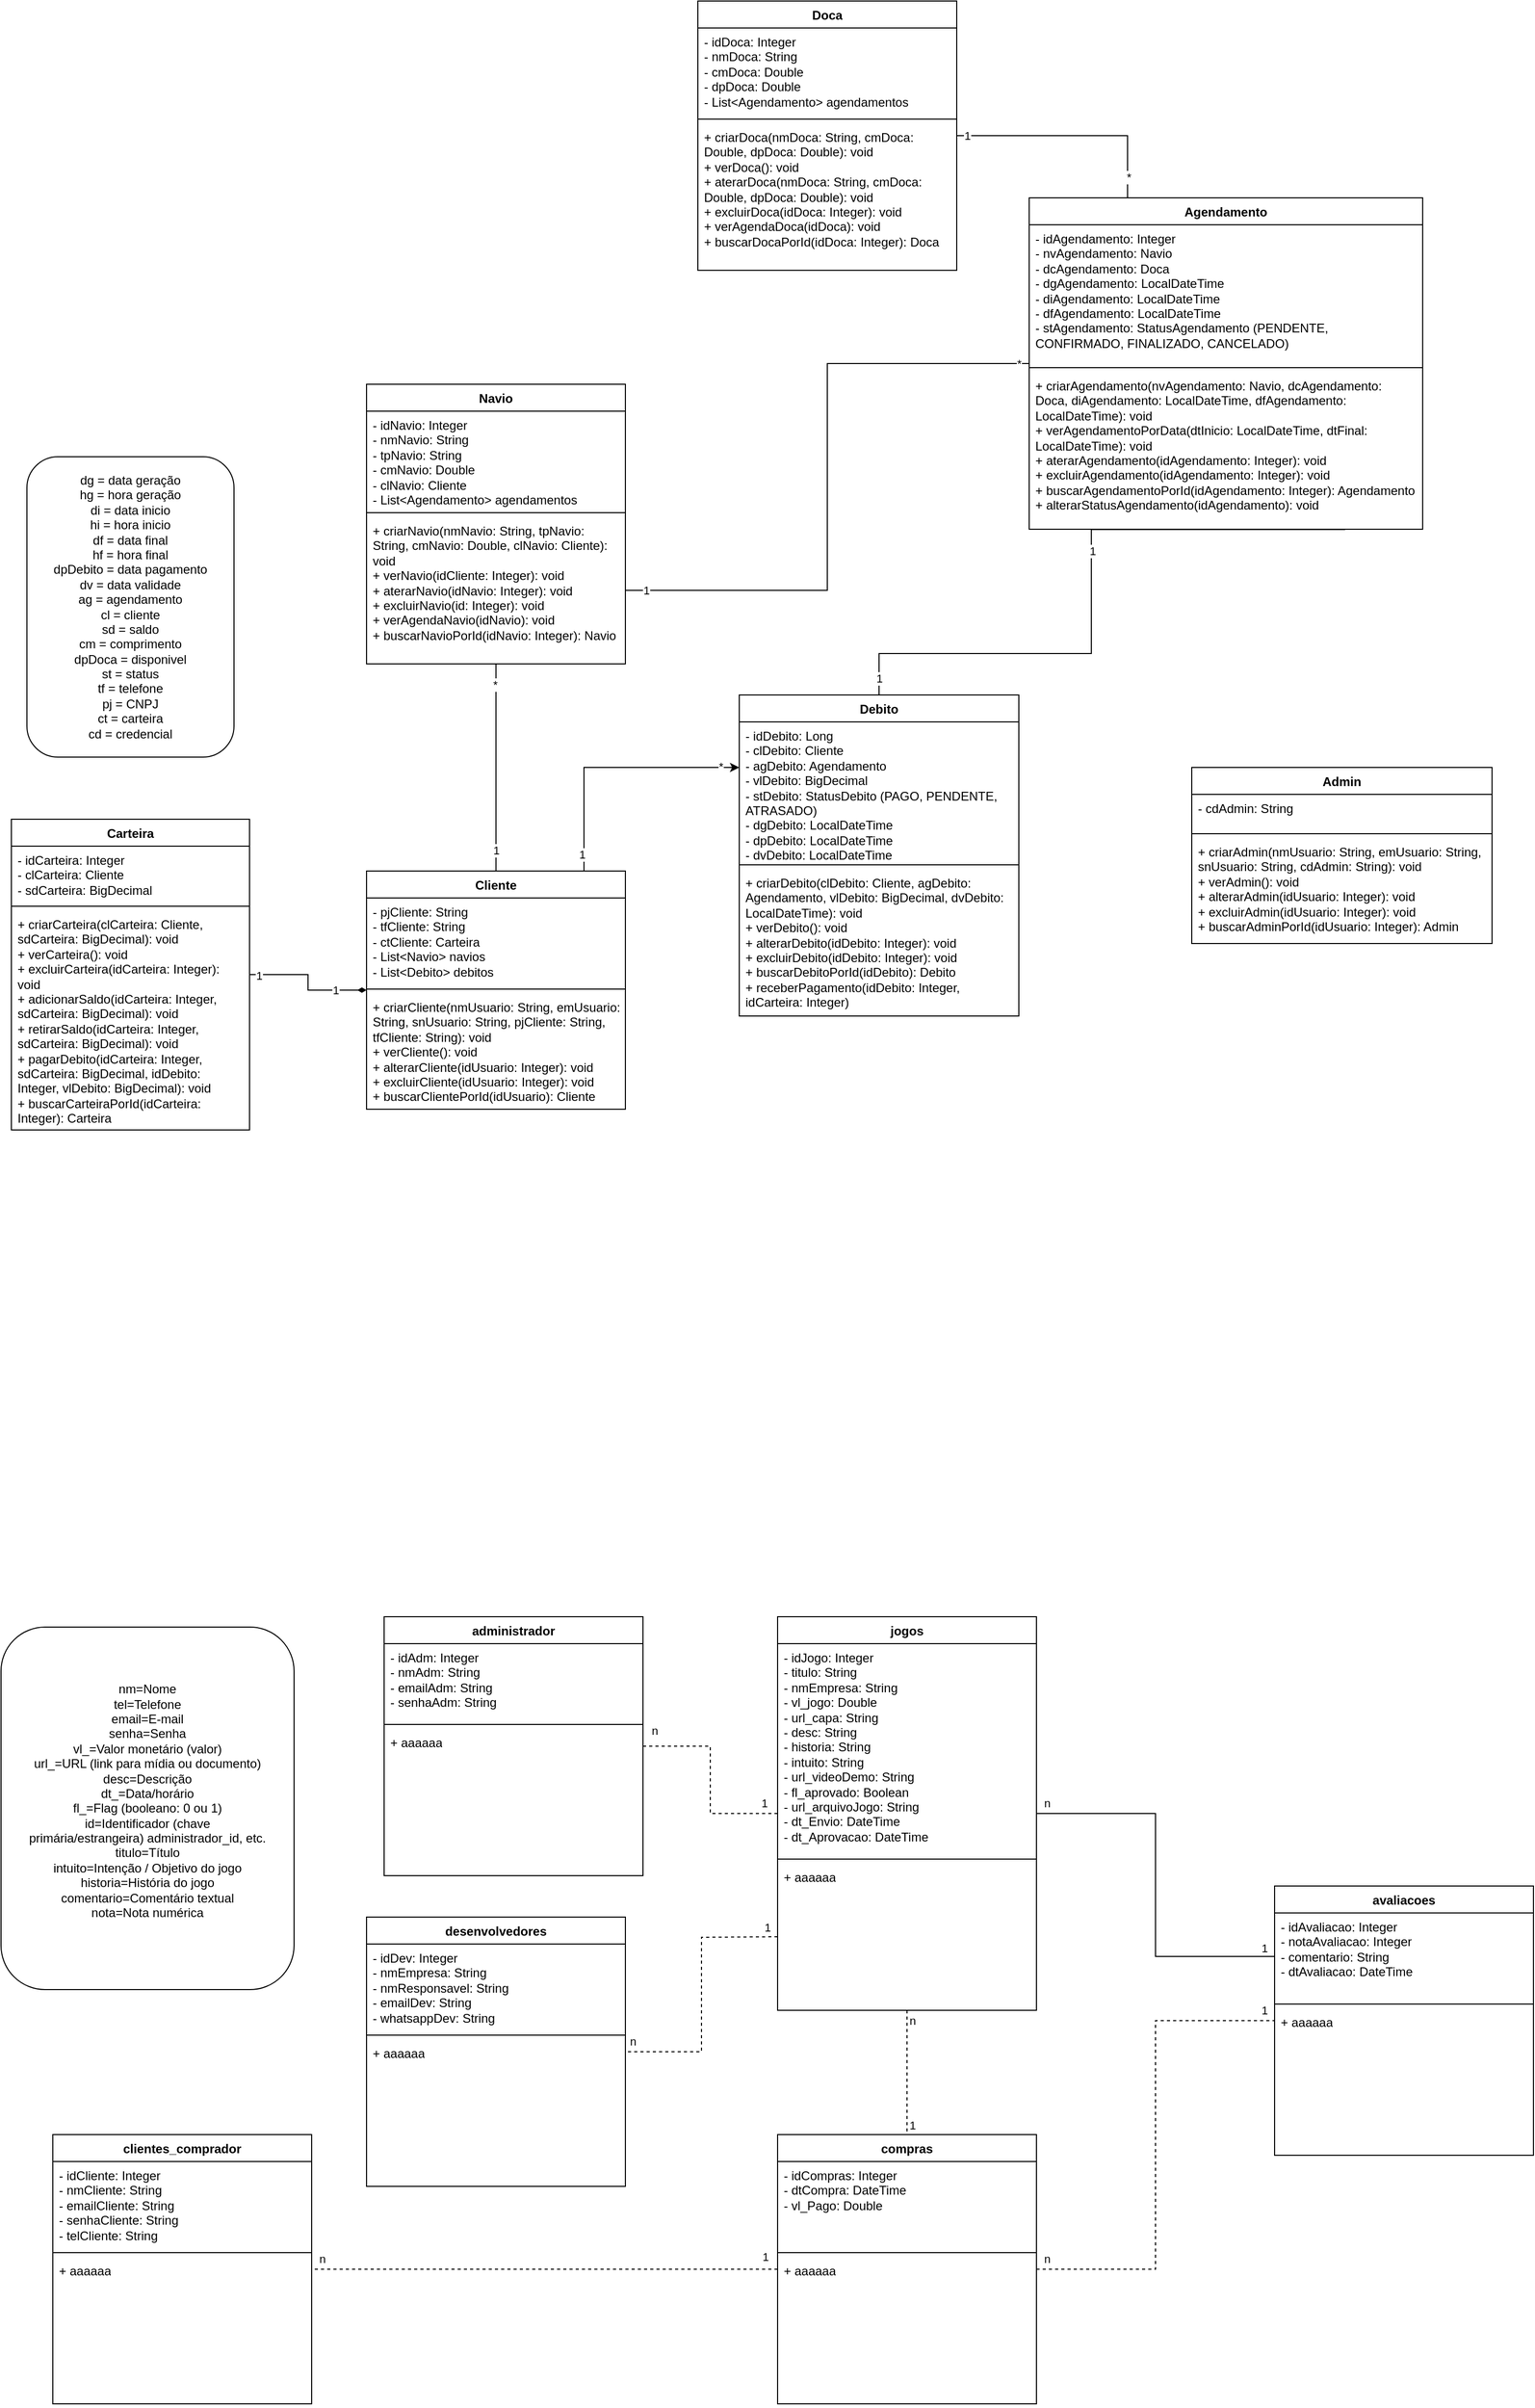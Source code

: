 <mxfile version="27.0.5">
  <diagram id="C5RBs43oDa-KdzZeNtuy" name="Page-1">
    <mxGraphModel grid="1" page="1" gridSize="10" guides="1" tooltips="1" connect="1" arrows="1" fold="1" pageScale="1" pageWidth="827" pageHeight="1169" math="0" shadow="0">
      <root>
        <mxCell id="WIyWlLk6GJQsqaUBKTNV-0" />
        <mxCell id="WIyWlLk6GJQsqaUBKTNV-1" parent="WIyWlLk6GJQsqaUBKTNV-0" />
        <mxCell id="NiuQqhQewgXLi9YaxLy4-7" style="edgeStyle=orthogonalEdgeStyle;rounded=0;orthogonalLoop=1;jettySize=auto;html=1;entryX=0.5;entryY=0;entryDx=0;entryDy=0;endArrow=none;startFill=0;" edge="1" parent="WIyWlLk6GJQsqaUBKTNV-1" source="m2Ml8TBSvmrURImMWld0-0" target="m2Ml8TBSvmrURImMWld0-25">
          <mxGeometry relative="1" as="geometry" />
        </mxCell>
        <mxCell id="NiuQqhQewgXLi9YaxLy4-8" value="*" style="edgeLabel;html=1;align=center;verticalAlign=middle;resizable=0;points=[];" connectable="0" vertex="1" parent="NiuQqhQewgXLi9YaxLy4-7">
          <mxGeometry x="-0.93" y="-1" relative="1" as="geometry">
            <mxPoint y="13" as="offset" />
          </mxGeometry>
        </mxCell>
        <mxCell id="NiuQqhQewgXLi9YaxLy4-9" value="1" style="edgeLabel;html=1;align=center;verticalAlign=middle;resizable=0;points=[];" connectable="0" vertex="1" parent="NiuQqhQewgXLi9YaxLy4-7">
          <mxGeometry x="0.941" relative="1" as="geometry">
            <mxPoint y="-14" as="offset" />
          </mxGeometry>
        </mxCell>
        <mxCell id="m2Ml8TBSvmrURImMWld0-0" value="Navio" style="swimlane;fontStyle=1;align=center;verticalAlign=top;childLayout=stackLayout;horizontal=1;startSize=26;horizontalStack=0;resizeParent=1;resizeParentMax=0;resizeLast=0;collapsible=1;marginBottom=0;whiteSpace=wrap;html=1;" vertex="1" parent="WIyWlLk6GJQsqaUBKTNV-1">
          <mxGeometry x="-397" y="-790" width="250" height="270" as="geometry" />
        </mxCell>
        <mxCell id="m2Ml8TBSvmrURImMWld0-1" value="- idNavio: Integer&lt;br&gt;- nmNavio: String&lt;br&gt;- tpNavio: String&lt;br&gt;- cmNavio: Double&lt;br&gt;- clNavio: Cliente&lt;br&gt;- List&amp;lt;Agendamento&amp;gt; agendamentos" style="text;strokeColor=none;fillColor=none;align=left;verticalAlign=top;spacingLeft=4;spacingRight=4;overflow=hidden;rotatable=0;points=[[0,0.5],[1,0.5]];portConstraint=eastwest;whiteSpace=wrap;html=1;" vertex="1" parent="m2Ml8TBSvmrURImMWld0-0">
          <mxGeometry y="26" width="250" height="94" as="geometry" />
        </mxCell>
        <mxCell id="m2Ml8TBSvmrURImMWld0-2" value="" style="line;strokeWidth=1;fillColor=none;align=left;verticalAlign=middle;spacingTop=-1;spacingLeft=3;spacingRight=3;rotatable=0;labelPosition=right;points=[];portConstraint=eastwest;strokeColor=inherit;" vertex="1" parent="m2Ml8TBSvmrURImMWld0-0">
          <mxGeometry y="120" width="250" height="8" as="geometry" />
        </mxCell>
        <mxCell id="m2Ml8TBSvmrURImMWld0-3" value="&lt;div&gt;&lt;div&gt;+ criarNavio(&lt;span style=&quot;background-color: transparent; color: light-dark(rgb(0, 0, 0), rgb(255, 255, 255));&quot;&gt;nmNavio: String, tpNavio: String, cmNavio: Double, clNavio: Cliente): void&lt;/span&gt;&lt;/div&gt;&lt;div&gt;+ verNavio(idCliente: Integer): void&lt;/div&gt;&lt;div&gt;+ aterarNavio(idNavio: Integer): void&lt;/div&gt;&lt;div&gt;+ excluirNavio(id: Integer): void&lt;/div&gt;&lt;/div&gt;&lt;div&gt;+ verAgendaNavio(idNavio): void&lt;/div&gt;&lt;div&gt;+ buscarNavioPorId(idNavio: Integer): Navio&lt;/div&gt;" style="text;strokeColor=none;fillColor=none;align=left;verticalAlign=top;spacingLeft=4;spacingRight=4;overflow=hidden;rotatable=0;points=[[0,0.5],[1,0.5]];portConstraint=eastwest;whiteSpace=wrap;html=1;" vertex="1" parent="m2Ml8TBSvmrURImMWld0-0">
          <mxGeometry y="128" width="250" height="142" as="geometry" />
        </mxCell>
        <mxCell id="m2Ml8TBSvmrURImMWld0-5" value="Agendamento" style="swimlane;fontStyle=1;align=center;verticalAlign=top;childLayout=stackLayout;horizontal=1;startSize=26;horizontalStack=0;resizeParent=1;resizeParentMax=0;resizeLast=0;collapsible=1;marginBottom=0;whiteSpace=wrap;html=1;" vertex="1" parent="WIyWlLk6GJQsqaUBKTNV-1">
          <mxGeometry x="243" y="-970" width="380" height="320" as="geometry" />
        </mxCell>
        <mxCell id="m2Ml8TBSvmrURImMWld0-6" value="- idAgendamento: Integer&lt;br&gt;- nvAgendamento: Navio&lt;br&gt;- dcAgendamento: Doca&lt;br&gt;- dgAgendamento: LocalDateTime&lt;br&gt;- diAgendamento: LocalDateTime&lt;br&gt;- dfAgendamento: LocalDateTime&lt;br&gt;- stAgendamento: StatusAgendamento (PENDENTE, CONFIRMADO, FINALIZADO, CANCELADO)" style="text;strokeColor=none;fillColor=none;align=left;verticalAlign=top;spacingLeft=4;spacingRight=4;overflow=hidden;rotatable=0;points=[[0,0.5],[1,0.5]];portConstraint=eastwest;whiteSpace=wrap;html=1;" vertex="1" parent="m2Ml8TBSvmrURImMWld0-5">
          <mxGeometry y="26" width="380" height="134" as="geometry" />
        </mxCell>
        <mxCell id="m2Ml8TBSvmrURImMWld0-7" value="" style="line;strokeWidth=1;fillColor=none;align=left;verticalAlign=middle;spacingTop=-1;spacingLeft=3;spacingRight=3;rotatable=0;labelPosition=right;points=[];portConstraint=eastwest;strokeColor=inherit;" vertex="1" parent="m2Ml8TBSvmrURImMWld0-5">
          <mxGeometry y="160" width="380" height="8" as="geometry" />
        </mxCell>
        <mxCell id="m2Ml8TBSvmrURImMWld0-8" value="&lt;div&gt;+ criarAgendamento(&lt;span style=&quot;background-color: transparent; color: light-dark(rgb(0, 0, 0), rgb(255, 255, 255));&quot;&gt;nvAgendamento: Navio,&amp;nbsp;&lt;/span&gt;dcAgendamento: Doca&lt;span style=&quot;background-color: transparent; color: light-dark(rgb(0, 0, 0), rgb(255, 255, 255));&quot;&gt;,&amp;nbsp;&lt;/span&gt;diAgendamento: LocalDateTime,&amp;nbsp;&lt;span style=&quot;background-color: transparent; color: light-dark(rgb(0, 0, 0), rgb(255, 255, 255));&quot;&gt;dfAgendamento: LocalDateTime&lt;/span&gt;&lt;span style=&quot;background-color: transparent; color: light-dark(rgb(0, 0, 0), rgb(255, 255, 255));&quot;&gt;): void&lt;/span&gt;&lt;/div&gt;&lt;div&gt;+ verAgendamentoPorData(dtInicio: LocalDateTime, dtFinal: LocalDateTime): void&lt;/div&gt;&lt;div&gt;+ aterarAgendamento(idAgendamento: Integer): void&lt;/div&gt;&lt;div&gt;+ excluirAgendamento(idAgendamento: Integer): void&lt;br&gt;&lt;/div&gt;&lt;div&gt;+ buscarAgendamentoPorId(idAgendamento: Integer): Agendamento&lt;/div&gt;&lt;div&gt;+ alterarStatusAgendamento(idAgendamento): void&lt;/div&gt;" style="text;strokeColor=none;fillColor=none;align=left;verticalAlign=top;spacingLeft=4;spacingRight=4;overflow=hidden;rotatable=0;points=[[0,0.5],[1,0.5]];portConstraint=eastwest;whiteSpace=wrap;html=1;" vertex="1" parent="m2Ml8TBSvmrURImMWld0-5">
          <mxGeometry y="168" width="380" height="152" as="geometry" />
        </mxCell>
        <mxCell id="NiuQqhQewgXLi9YaxLy4-10" style="edgeStyle=orthogonalEdgeStyle;rounded=0;orthogonalLoop=1;jettySize=auto;html=1;entryX=0.25;entryY=0;entryDx=0;entryDy=0;endArrow=none;startFill=0;" edge="1" parent="WIyWlLk6GJQsqaUBKTNV-1" source="m2Ml8TBSvmrURImMWld0-9" target="m2Ml8TBSvmrURImMWld0-5">
          <mxGeometry relative="1" as="geometry" />
        </mxCell>
        <mxCell id="NiuQqhQewgXLi9YaxLy4-11" value="1" style="edgeLabel;html=1;align=center;verticalAlign=middle;resizable=0;points=[];" connectable="0" vertex="1" parent="NiuQqhQewgXLi9YaxLy4-10">
          <mxGeometry x="-0.911" relative="1" as="geometry">
            <mxPoint as="offset" />
          </mxGeometry>
        </mxCell>
        <mxCell id="NiuQqhQewgXLi9YaxLy4-12" value="*" style="edgeLabel;html=1;align=center;verticalAlign=middle;resizable=0;points=[];" connectable="0" vertex="1" parent="NiuQqhQewgXLi9YaxLy4-10">
          <mxGeometry x="0.92" y="1" relative="1" as="geometry">
            <mxPoint y="-11" as="offset" />
          </mxGeometry>
        </mxCell>
        <mxCell id="m2Ml8TBSvmrURImMWld0-9" value="Doca" style="swimlane;fontStyle=1;align=center;verticalAlign=top;childLayout=stackLayout;horizontal=1;startSize=26;horizontalStack=0;resizeParent=1;resizeParentMax=0;resizeLast=0;collapsible=1;marginBottom=0;whiteSpace=wrap;html=1;" vertex="1" parent="WIyWlLk6GJQsqaUBKTNV-1">
          <mxGeometry x="-77" y="-1160" width="250" height="260" as="geometry">
            <mxRectangle x="-180" y="90" width="70" height="30" as="alternateBounds" />
          </mxGeometry>
        </mxCell>
        <mxCell id="m2Ml8TBSvmrURImMWld0-10" value="- idDoca: Integer&lt;div&gt;- nmDoca: String&amp;nbsp;&lt;/div&gt;&lt;div&gt;- cmDoca: Double&lt;/div&gt;&lt;div&gt;- dpDoca: Double&lt;/div&gt;&lt;div&gt;- List&amp;lt;Agendamento&amp;gt; agendamentos&lt;div&gt;&lt;br&gt;&lt;/div&gt;&lt;/div&gt;" style="text;strokeColor=none;fillColor=none;align=left;verticalAlign=top;spacingLeft=4;spacingRight=4;overflow=hidden;rotatable=0;points=[[0,0.5],[1,0.5]];portConstraint=eastwest;whiteSpace=wrap;html=1;" vertex="1" parent="m2Ml8TBSvmrURImMWld0-9">
          <mxGeometry y="26" width="250" height="84" as="geometry" />
        </mxCell>
        <mxCell id="m2Ml8TBSvmrURImMWld0-11" value="" style="line;strokeWidth=1;fillColor=none;align=left;verticalAlign=middle;spacingTop=-1;spacingLeft=3;spacingRight=3;rotatable=0;labelPosition=right;points=[];portConstraint=eastwest;strokeColor=inherit;" vertex="1" parent="m2Ml8TBSvmrURImMWld0-9">
          <mxGeometry y="110" width="250" height="8" as="geometry" />
        </mxCell>
        <mxCell id="m2Ml8TBSvmrURImMWld0-12" value="&lt;div&gt;&lt;div&gt;+ criarDoca(&lt;span style=&quot;background-color: transparent; color: light-dark(rgb(0, 0, 0), rgb(255, 255, 255));&quot;&gt;nmDoca: String, cmDoca: Double, dpDoca: Double): void&lt;/span&gt;&lt;/div&gt;&lt;div&gt;+ verDoca(): void&lt;/div&gt;&lt;div&gt;+ aterarDoca(&lt;span style=&quot;background-color: transparent; color: light-dark(rgb(0, 0, 0), rgb(255, 255, 255));&quot;&gt;nmDoca: String, cmDoca: Double, dpDoca: Double&lt;/span&gt;&lt;span style=&quot;background-color: transparent; color: light-dark(rgb(0, 0, 0), rgb(255, 255, 255));&quot;&gt;): void&lt;/span&gt;&lt;/div&gt;&lt;div&gt;+ excluirDoca(idDoca: Integer): void&lt;/div&gt;&lt;/div&gt;&lt;div&gt;+ verAgendaDoca(idDoca): void&lt;/div&gt;&lt;div&gt;+ buscarDocaPorId(idDoca: Integer): Doca&lt;/div&gt;" style="text;strokeColor=none;fillColor=none;align=left;verticalAlign=top;spacingLeft=4;spacingRight=4;overflow=hidden;rotatable=0;points=[[0,0.5],[1,0.5]];portConstraint=eastwest;whiteSpace=wrap;html=1;" vertex="1" parent="m2Ml8TBSvmrURImMWld0-9">
          <mxGeometry y="118" width="250" height="142" as="geometry" />
        </mxCell>
        <mxCell id="m2Ml8TBSvmrURImMWld0-13" value="Debito" style="swimlane;fontStyle=1;align=center;verticalAlign=top;childLayout=stackLayout;horizontal=1;startSize=26;horizontalStack=0;resizeParent=1;resizeParentMax=0;resizeLast=0;collapsible=1;marginBottom=0;whiteSpace=wrap;html=1;" vertex="1" parent="WIyWlLk6GJQsqaUBKTNV-1">
          <mxGeometry x="-37" y="-490" width="270" height="310" as="geometry">
            <mxRectangle x="-413" y="235" width="80" height="30" as="alternateBounds" />
          </mxGeometry>
        </mxCell>
        <mxCell id="m2Ml8TBSvmrURImMWld0-14" value="&lt;div&gt;&lt;div&gt;- idDebito: Long&amp;nbsp;&lt;/div&gt;&lt;div&gt;- clDebito: Cliente&lt;/div&gt;&lt;div&gt;- agDebito: Agendamento&amp;nbsp;&lt;/div&gt;&lt;div&gt;- vlDebito: BigDecimal&amp;nbsp;&lt;/div&gt;&lt;div&gt;- stDebito: StatusDebito (PAGO, PENDENTE, ATRASADO)&amp;nbsp;&lt;/div&gt;&lt;div&gt;- dgDebito: LocalDateTime&amp;nbsp;&lt;/div&gt;&lt;div&gt;- dpDebito: LocalDateTime&lt;/div&gt;&lt;/div&gt;&lt;div&gt;- dvDebito: LocalDateTime&lt;/div&gt;" style="text;strokeColor=none;fillColor=none;align=left;verticalAlign=top;spacingLeft=4;spacingRight=4;overflow=hidden;rotatable=0;points=[[0,0.5],[1,0.5]];portConstraint=eastwest;whiteSpace=wrap;html=1;" vertex="1" parent="m2Ml8TBSvmrURImMWld0-13">
          <mxGeometry y="26" width="270" height="134" as="geometry" />
        </mxCell>
        <mxCell id="m2Ml8TBSvmrURImMWld0-15" value="" style="line;strokeWidth=1;fillColor=none;align=left;verticalAlign=middle;spacingTop=-1;spacingLeft=3;spacingRight=3;rotatable=0;labelPosition=right;points=[];portConstraint=eastwest;strokeColor=inherit;" vertex="1" parent="m2Ml8TBSvmrURImMWld0-13">
          <mxGeometry y="160" width="270" height="8" as="geometry" />
        </mxCell>
        <mxCell id="m2Ml8TBSvmrURImMWld0-16" value="+ criarDebito(&lt;span style=&quot;background-color: transparent; color: light-dark(rgb(0, 0, 0), rgb(255, 255, 255));&quot;&gt;clDebito: Cliente,&amp;nbsp;&lt;/span&gt;agDebito: Agendamento, vlDebito: BigDecimal, dvDebito: LocalDateTime): void&lt;div&gt;+ verDebito(): void&lt;/div&gt;&lt;div&gt;+ alterarDebito(idDebito: Integer): void&lt;/div&gt;&lt;div&gt;+ excluirDebito(idDebito: Integer): void&lt;/div&gt;&lt;div&gt;+ buscarDebitoPorId(idDebito): Debito&lt;/div&gt;&lt;div&gt;+ receberPagamento(idDebito: Integer, idCarteira: Integer)&amp;nbsp;&lt;/div&gt;" style="text;strokeColor=none;fillColor=none;align=left;verticalAlign=top;spacingLeft=4;spacingRight=4;overflow=hidden;rotatable=0;points=[[0,0.5],[1,0.5]];portConstraint=eastwest;whiteSpace=wrap;html=1;" vertex="1" parent="m2Ml8TBSvmrURImMWld0-13">
          <mxGeometry y="168" width="270" height="142" as="geometry" />
        </mxCell>
        <mxCell id="NiuQqhQewgXLi9YaxLy4-21" style="edgeStyle=orthogonalEdgeStyle;rounded=0;orthogonalLoop=1;jettySize=auto;html=1;endArrow=diamondThin;startFill=0;endFill=1;" edge="1" parent="WIyWlLk6GJQsqaUBKTNV-1" source="m2Ml8TBSvmrURImMWld0-17" target="m2Ml8TBSvmrURImMWld0-25">
          <mxGeometry relative="1" as="geometry" />
        </mxCell>
        <mxCell id="NiuQqhQewgXLi9YaxLy4-22" value="1" style="edgeLabel;html=1;align=center;verticalAlign=middle;resizable=0;points=[];" connectable="0" vertex="1" parent="NiuQqhQewgXLi9YaxLy4-21">
          <mxGeometry x="-0.871" y="-1" relative="1" as="geometry">
            <mxPoint as="offset" />
          </mxGeometry>
        </mxCell>
        <mxCell id="NiuQqhQewgXLi9YaxLy4-23" value="1" style="edgeLabel;html=1;align=center;verticalAlign=middle;resizable=0;points=[];" connectable="0" vertex="1" parent="NiuQqhQewgXLi9YaxLy4-21">
          <mxGeometry x="0.777" relative="1" as="geometry">
            <mxPoint x="-16" as="offset" />
          </mxGeometry>
        </mxCell>
        <mxCell id="m2Ml8TBSvmrURImMWld0-17" value="Carteira" style="swimlane;fontStyle=1;align=center;verticalAlign=top;childLayout=stackLayout;horizontal=1;startSize=26;horizontalStack=0;resizeParent=1;resizeParentMax=0;resizeLast=0;collapsible=1;marginBottom=0;whiteSpace=wrap;html=1;" vertex="1" parent="WIyWlLk6GJQsqaUBKTNV-1">
          <mxGeometry x="-740" y="-370" width="230" height="300" as="geometry">
            <mxRectangle x="-450" y="90" width="80" height="30" as="alternateBounds" />
          </mxGeometry>
        </mxCell>
        <mxCell id="m2Ml8TBSvmrURImMWld0-18" value="- idCarteira: Integer&amp;nbsp;&lt;div&gt;- clCarteira: Cliente&amp;nbsp;&lt;/div&gt;&lt;div&gt;- sdCarteira: BigDecimal&lt;/div&gt;" style="text;strokeColor=none;fillColor=none;align=left;verticalAlign=top;spacingLeft=4;spacingRight=4;overflow=hidden;rotatable=0;points=[[0,0.5],[1,0.5]];portConstraint=eastwest;whiteSpace=wrap;html=1;" vertex="1" parent="m2Ml8TBSvmrURImMWld0-17">
          <mxGeometry y="26" width="230" height="54" as="geometry" />
        </mxCell>
        <mxCell id="m2Ml8TBSvmrURImMWld0-19" value="" style="line;strokeWidth=1;fillColor=none;align=left;verticalAlign=middle;spacingTop=-1;spacingLeft=3;spacingRight=3;rotatable=0;labelPosition=right;points=[];portConstraint=eastwest;strokeColor=inherit;" vertex="1" parent="m2Ml8TBSvmrURImMWld0-17">
          <mxGeometry y="80" width="230" height="8" as="geometry" />
        </mxCell>
        <mxCell id="m2Ml8TBSvmrURImMWld0-20" value="&lt;div&gt;+ criarCarteira(clCarteira: Cliente, sdCarteira: BigDecimal): void&lt;/div&gt;&lt;div&gt;+ verCarteira(): void&lt;/div&gt;&lt;div&gt;+ excluirCarteira(idCarteira: Integer): void&lt;/div&gt;+ adicionarSaldo(idCarteira: Integer, sdCarteira: BigDecimal): void&lt;div&gt;+ retirarSaldo(&lt;span style=&quot;background-color: transparent; color: light-dark(rgb(0, 0, 0), rgb(255, 255, 255));&quot;&gt;idCarteira: Integer, sdCarteira: BigDecimal&lt;/span&gt;&lt;span style=&quot;background-color: transparent; color: light-dark(rgb(0, 0, 0), rgb(255, 255, 255));&quot;&gt;): void&lt;/span&gt;&lt;/div&gt;&lt;div&gt;&lt;div&gt;+ pagarDebito(idCarteira: Integer, sdCarteira: BigDecimal, idDebito: Integer, vlDebito: BigDecimal): void&lt;/div&gt;&lt;div&gt;+ buscarCarteiraPorId(idCarteira: Integer): Carteira&lt;/div&gt;&lt;/div&gt;" style="text;strokeColor=none;fillColor=none;align=left;verticalAlign=top;spacingLeft=4;spacingRight=4;overflow=hidden;rotatable=0;points=[[0,0.5],[1,0.5]];portConstraint=eastwest;whiteSpace=wrap;html=1;" vertex="1" parent="m2Ml8TBSvmrURImMWld0-17">
          <mxGeometry y="88" width="230" height="212" as="geometry" />
        </mxCell>
        <mxCell id="NiuQqhQewgXLi9YaxLy4-18" style="edgeStyle=orthogonalEdgeStyle;rounded=0;orthogonalLoop=1;jettySize=auto;html=1;exitX=0.84;exitY=0;exitDx=0;exitDy=0;exitPerimeter=0;" edge="1" parent="WIyWlLk6GJQsqaUBKTNV-1" source="m2Ml8TBSvmrURImMWld0-25">
          <mxGeometry relative="1" as="geometry">
            <mxPoint x="-187" y="-380" as="sourcePoint" />
            <mxPoint x="-37.0" y="-420" as="targetPoint" />
            <Array as="points">
              <mxPoint x="-187" y="-420" />
            </Array>
          </mxGeometry>
        </mxCell>
        <mxCell id="NiuQqhQewgXLi9YaxLy4-19" value="1" style="edgeLabel;html=1;align=center;verticalAlign=middle;resizable=0;points=[];" connectable="0" vertex="1" parent="NiuQqhQewgXLi9YaxLy4-18">
          <mxGeometry x="-0.873" y="2" relative="1" as="geometry">
            <mxPoint as="offset" />
          </mxGeometry>
        </mxCell>
        <mxCell id="NiuQqhQewgXLi9YaxLy4-20" value="*" style="edgeLabel;html=1;align=center;verticalAlign=middle;resizable=0;points=[];" connectable="0" vertex="1" parent="NiuQqhQewgXLi9YaxLy4-18">
          <mxGeometry x="0.851" y="1" relative="1" as="geometry">
            <mxPoint as="offset" />
          </mxGeometry>
        </mxCell>
        <mxCell id="m2Ml8TBSvmrURImMWld0-25" value="Cliente" style="swimlane;fontStyle=1;align=center;verticalAlign=top;childLayout=stackLayout;horizontal=1;startSize=26;horizontalStack=0;resizeParent=1;resizeParentMax=0;resizeLast=0;collapsible=1;marginBottom=0;whiteSpace=wrap;html=1;" vertex="1" parent="WIyWlLk6GJQsqaUBKTNV-1">
          <mxGeometry x="-397" y="-320" width="250" height="230" as="geometry" />
        </mxCell>
        <mxCell id="m2Ml8TBSvmrURImMWld0-26" value="- pjCliente: String&amp;nbsp;&lt;div&gt;- tfCliente: String&amp;nbsp;&lt;/div&gt;&lt;div&gt;- ctCliente: Carteira&amp;nbsp;&lt;/div&gt;&lt;div&gt;- List&amp;lt;Navio&amp;gt; navios&amp;nbsp;&lt;/div&gt;&lt;div&gt;- List&amp;lt;Debito&amp;gt; debitos&lt;/div&gt;" style="text;strokeColor=none;fillColor=none;align=left;verticalAlign=top;spacingLeft=4;spacingRight=4;overflow=hidden;rotatable=0;points=[[0,0.5],[1,0.5]];portConstraint=eastwest;whiteSpace=wrap;html=1;" vertex="1" parent="m2Ml8TBSvmrURImMWld0-25">
          <mxGeometry y="26" width="250" height="84" as="geometry" />
        </mxCell>
        <mxCell id="m2Ml8TBSvmrURImMWld0-27" value="" style="line;strokeWidth=1;fillColor=none;align=left;verticalAlign=middle;spacingTop=-1;spacingLeft=3;spacingRight=3;rotatable=0;labelPosition=right;points=[];portConstraint=eastwest;strokeColor=inherit;" vertex="1" parent="m2Ml8TBSvmrURImMWld0-25">
          <mxGeometry y="110" width="250" height="8" as="geometry" />
        </mxCell>
        <mxCell id="m2Ml8TBSvmrURImMWld0-28" value="+ criarCliente(nmUsuario: String, emUsuario: String, snUsuario: String, pjCliente: String, tfCliente: String): void&lt;div&gt;+ verCliente(): void&lt;br&gt;+ alterarCliente(idUsuario: Integer): void&lt;/div&gt;&lt;div&gt;+ excluirCliente(idUsuario: Integer): void&lt;/div&gt;&lt;div&gt;+ buscarClientePorId(idUsuario): Cliente&lt;/div&gt;" style="text;strokeColor=none;fillColor=none;align=left;verticalAlign=top;spacingLeft=4;spacingRight=4;overflow=hidden;rotatable=0;points=[[0,0.5],[1,0.5]];portConstraint=eastwest;whiteSpace=wrap;html=1;" vertex="1" parent="m2Ml8TBSvmrURImMWld0-25">
          <mxGeometry y="118" width="250" height="112" as="geometry" />
        </mxCell>
        <mxCell id="m2Ml8TBSvmrURImMWld0-29" value="Admin" style="swimlane;fontStyle=1;align=center;verticalAlign=top;childLayout=stackLayout;horizontal=1;startSize=26;horizontalStack=0;resizeParent=1;resizeParentMax=0;resizeLast=0;collapsible=1;marginBottom=0;whiteSpace=wrap;html=1;" vertex="1" parent="WIyWlLk6GJQsqaUBKTNV-1">
          <mxGeometry x="400" y="-420" width="290" height="170" as="geometry" />
        </mxCell>
        <mxCell id="m2Ml8TBSvmrURImMWld0-30" value="- cdAdmin: String&amp;nbsp;" style="text;strokeColor=none;fillColor=none;align=left;verticalAlign=top;spacingLeft=4;spacingRight=4;overflow=hidden;rotatable=0;points=[[0,0.5],[1,0.5]];portConstraint=eastwest;whiteSpace=wrap;html=1;" vertex="1" parent="m2Ml8TBSvmrURImMWld0-29">
          <mxGeometry y="26" width="290" height="34" as="geometry" />
        </mxCell>
        <mxCell id="m2Ml8TBSvmrURImMWld0-31" value="" style="line;strokeWidth=1;fillColor=none;align=left;verticalAlign=middle;spacingTop=-1;spacingLeft=3;spacingRight=3;rotatable=0;labelPosition=right;points=[];portConstraint=eastwest;strokeColor=inherit;" vertex="1" parent="m2Ml8TBSvmrURImMWld0-29">
          <mxGeometry y="60" width="290" height="8" as="geometry" />
        </mxCell>
        <mxCell id="m2Ml8TBSvmrURImMWld0-32" value="+ criarAdmin(nmUsuario: String, emUsuario: String, snUsuario: String, cdAdmin: String): void&lt;div&gt;+ verAdmin(): void&lt;/div&gt;&lt;div&gt;+ alterarAdmin(idUsuario: Integer): void&lt;br&gt;+ excluirAdmin&lt;span style=&quot;background-color: transparent; color: light-dark(rgb(0, 0, 0), rgb(255, 255, 255));&quot;&gt;(idUsuario: Integer): void&lt;/span&gt;&lt;/div&gt;&lt;div&gt;&lt;span style=&quot;background-color: transparent; color: light-dark(rgb(0, 0, 0), rgb(255, 255, 255));&quot;&gt;+ buscarAdminPorId&lt;/span&gt;&lt;span style=&quot;background-color: transparent; color: light-dark(rgb(0, 0, 0), rgb(255, 255, 255));&quot;&gt;(idUsuario: Integer): Admin&lt;/span&gt;&lt;/div&gt;" style="text;strokeColor=none;fillColor=none;align=left;verticalAlign=top;spacingLeft=4;spacingRight=4;overflow=hidden;rotatable=0;points=[[0,0.5],[1,0.5]];portConstraint=eastwest;whiteSpace=wrap;html=1;" vertex="1" parent="m2Ml8TBSvmrURImMWld0-29">
          <mxGeometry y="68" width="290" height="102" as="geometry" />
        </mxCell>
        <mxCell id="ItogC2Jp8w7TgX0KHbaS-1" value="dg = data geração&lt;br&gt;hg = hora geração&lt;br&gt;di = data inicio&lt;br&gt;hi = hora inicio&lt;br&gt;df = data final&lt;br&gt;hf = hora final&lt;br&gt;&lt;div&gt;dpDebito = data pagamento&lt;/div&gt;&lt;div&gt;dv = data validade&lt;/div&gt;&lt;div&gt;ag = agendamento&lt;/div&gt;&lt;div&gt;cl = cliente&lt;/div&gt;&lt;div&gt;sd = saldo&lt;/div&gt;&lt;div&gt;cm = comprimento&lt;/div&gt;&lt;div&gt;dpDoca = disponivel&lt;/div&gt;&lt;div&gt;st = status&lt;/div&gt;&lt;div&gt;tf = telefone&lt;/div&gt;&lt;div&gt;pj = CNPJ&lt;br&gt;ct = carteira&lt;/div&gt;&lt;div&gt;cd = credencial&lt;/div&gt;" style="rounded=1;whiteSpace=wrap;html=1;" vertex="1" parent="WIyWlLk6GJQsqaUBKTNV-1">
          <mxGeometry x="-725" y="-720" width="200" height="290" as="geometry" />
        </mxCell>
        <mxCell id="NiuQqhQewgXLi9YaxLy4-3" style="edgeStyle=orthogonalEdgeStyle;rounded=0;orthogonalLoop=1;jettySize=auto;html=1;startArrow=none;startFill=0;endArrow=none;" edge="1" parent="WIyWlLk6GJQsqaUBKTNV-1" source="m2Ml8TBSvmrURImMWld0-3" target="m2Ml8TBSvmrURImMWld0-5">
          <mxGeometry relative="1" as="geometry" />
        </mxCell>
        <mxCell id="NiuQqhQewgXLi9YaxLy4-4" value="1" style="edgeLabel;html=1;align=center;verticalAlign=middle;resizable=0;points=[];" connectable="0" vertex="1" parent="NiuQqhQewgXLi9YaxLy4-3">
          <mxGeometry x="-0.89" y="1" relative="1" as="geometry">
            <mxPoint x="-14" y="1" as="offset" />
          </mxGeometry>
        </mxCell>
        <mxCell id="NiuQqhQewgXLi9YaxLy4-6" value="*" style="edgeLabel;html=1;align=center;verticalAlign=middle;resizable=0;points=[];" connectable="0" vertex="1" parent="NiuQqhQewgXLi9YaxLy4-3">
          <mxGeometry x="0.818" relative="1" as="geometry">
            <mxPoint x="45" as="offset" />
          </mxGeometry>
        </mxCell>
        <mxCell id="NiuQqhQewgXLi9YaxLy4-14" style="edgeStyle=orthogonalEdgeStyle;rounded=0;orthogonalLoop=1;jettySize=auto;html=1;entryX=0.803;entryY=1.002;entryDx=0;entryDy=0;entryPerimeter=0;endArrow=none;startFill=0;" edge="1" parent="WIyWlLk6GJQsqaUBKTNV-1" source="m2Ml8TBSvmrURImMWld0-13" target="m2Ml8TBSvmrURImMWld0-8">
          <mxGeometry relative="1" as="geometry">
            <Array as="points">
              <mxPoint x="98" y="-530" />
              <mxPoint x="303" y="-530" />
              <mxPoint x="303" y="-650" />
            </Array>
          </mxGeometry>
        </mxCell>
        <mxCell id="NiuQqhQewgXLi9YaxLy4-15" value="1" style="edgeLabel;html=1;align=center;verticalAlign=middle;resizable=0;points=[];" connectable="0" vertex="1" parent="NiuQqhQewgXLi9YaxLy4-14">
          <mxGeometry x="-0.948" y="-2" relative="1" as="geometry">
            <mxPoint x="-2" as="offset" />
          </mxGeometry>
        </mxCell>
        <mxCell id="NiuQqhQewgXLi9YaxLy4-16" value="1" style="edgeLabel;html=1;align=center;verticalAlign=middle;resizable=0;points=[];" connectable="0" vertex="1" parent="NiuQqhQewgXLi9YaxLy4-14">
          <mxGeometry x="0.967" relative="1" as="geometry">
            <mxPoint x="-235" y="20" as="offset" />
          </mxGeometry>
        </mxCell>
        <mxCell id="htH6oOdIzzyn5wP_Vat4-0" style="edgeStyle=orthogonalEdgeStyle;rounded=0;orthogonalLoop=1;jettySize=auto;html=1;endArrow=none;startFill=0;dashed=1;" edge="1" parent="WIyWlLk6GJQsqaUBKTNV-1" target="B27XfxdTS6M_Y3DWfWtt-16">
          <mxGeometry relative="1" as="geometry">
            <mxPoint y="709" as="sourcePoint" />
          </mxGeometry>
        </mxCell>
        <mxCell id="htH6oOdIzzyn5wP_Vat4-14" value="1" style="edgeLabel;html=1;align=center;verticalAlign=middle;resizable=0;points=[];" connectable="0" vertex="1" parent="htH6oOdIzzyn5wP_Vat4-0">
          <mxGeometry x="-0.953" relative="1" as="geometry">
            <mxPoint x="-4" y="-9" as="offset" />
          </mxGeometry>
        </mxCell>
        <mxCell id="htH6oOdIzzyn5wP_Vat4-15" value="n" style="edgeLabel;html=1;align=center;verticalAlign=middle;resizable=0;points=[];" connectable="0" vertex="1" parent="htH6oOdIzzyn5wP_Vat4-0">
          <mxGeometry x="0.899" y="1" relative="1" as="geometry">
            <mxPoint x="-6" y="-11" as="offset" />
          </mxGeometry>
        </mxCell>
        <mxCell id="htH6oOdIzzyn5wP_Vat4-1" style="edgeStyle=orthogonalEdgeStyle;rounded=0;orthogonalLoop=1;jettySize=auto;html=1;entryX=0;entryY=0.5;entryDx=0;entryDy=0;endArrow=none;startFill=0;" edge="1" parent="WIyWlLk6GJQsqaUBKTNV-1" source="B27XfxdTS6M_Y3DWfWtt-0" target="B27XfxdTS6M_Y3DWfWtt-21">
          <mxGeometry relative="1" as="geometry" />
        </mxCell>
        <mxCell id="htH6oOdIzzyn5wP_Vat4-8" value="1" style="edgeLabel;html=1;align=center;verticalAlign=middle;resizable=0;points=[];" connectable="0" vertex="1" parent="htH6oOdIzzyn5wP_Vat4-1">
          <mxGeometry x="0.81" y="-1" relative="1" as="geometry">
            <mxPoint x="25" y="-9" as="offset" />
          </mxGeometry>
        </mxCell>
        <mxCell id="htH6oOdIzzyn5wP_Vat4-9" value="n" style="edgeLabel;html=1;align=center;verticalAlign=middle;resizable=0;points=[];" connectable="0" vertex="1" parent="htH6oOdIzzyn5wP_Vat4-1">
          <mxGeometry x="-0.935" y="-2" relative="1" as="geometry">
            <mxPoint x="-2" y="-12" as="offset" />
          </mxGeometry>
        </mxCell>
        <mxCell id="htH6oOdIzzyn5wP_Vat4-2" style="edgeStyle=orthogonalEdgeStyle;rounded=0;orthogonalLoop=1;jettySize=auto;html=1;endArrow=none;startFill=0;dashed=1;" edge="1" parent="WIyWlLk6GJQsqaUBKTNV-1" source="B27XfxdTS6M_Y3DWfWtt-0" target="B27XfxdTS6M_Y3DWfWtt-4">
          <mxGeometry relative="1" as="geometry">
            <mxPoint y="528" as="sourcePoint" />
          </mxGeometry>
        </mxCell>
        <mxCell id="htH6oOdIzzyn5wP_Vat4-12" value="1" style="edgeLabel;html=1;align=center;verticalAlign=middle;resizable=0;points=[];" connectable="0" vertex="1" parent="htH6oOdIzzyn5wP_Vat4-2">
          <mxGeometry x="-0.864" relative="1" as="geometry">
            <mxPoint y="-10" as="offset" />
          </mxGeometry>
        </mxCell>
        <mxCell id="htH6oOdIzzyn5wP_Vat4-13" value="n" style="edgeLabel;html=1;align=center;verticalAlign=middle;resizable=0;points=[];" connectable="0" vertex="1" parent="htH6oOdIzzyn5wP_Vat4-2">
          <mxGeometry x="0.823" y="1" relative="1" as="geometry">
            <mxPoint x="-7" y="-16" as="offset" />
          </mxGeometry>
        </mxCell>
        <mxCell id="htH6oOdIzzyn5wP_Vat4-4" style="edgeStyle=orthogonalEdgeStyle;rounded=0;orthogonalLoop=1;jettySize=auto;html=1;dashed=1;endArrow=none;startFill=0;" edge="1" parent="WIyWlLk6GJQsqaUBKTNV-1" source="B27XfxdTS6M_Y3DWfWtt-0" target="B27XfxdTS6M_Y3DWfWtt-12">
          <mxGeometry relative="1" as="geometry">
            <mxPoint x="-90" y="1134" as="targetPoint" />
          </mxGeometry>
        </mxCell>
        <mxCell id="htH6oOdIzzyn5wP_Vat4-5" value="1" style="edgeLabel;html=1;align=center;verticalAlign=middle;resizable=0;points=[];" connectable="0" vertex="1" parent="htH6oOdIzzyn5wP_Vat4-4">
          <mxGeometry x="0.94" y="2" relative="1" as="geometry">
            <mxPoint x="3" y="-6" as="offset" />
          </mxGeometry>
        </mxCell>
        <mxCell id="htH6oOdIzzyn5wP_Vat4-16" value="n" style="edgeLabel;html=1;align=center;verticalAlign=middle;resizable=0;points=[];" connectable="0" vertex="1" parent="htH6oOdIzzyn5wP_Vat4-4">
          <mxGeometry x="-0.783" y="2" relative="1" as="geometry">
            <mxPoint x="3" y="-3" as="offset" />
          </mxGeometry>
        </mxCell>
        <mxCell id="B27XfxdTS6M_Y3DWfWtt-0" value="jogos" style="swimlane;fontStyle=1;align=center;verticalAlign=top;childLayout=stackLayout;horizontal=1;startSize=26;horizontalStack=0;resizeParent=1;resizeParentMax=0;resizeLast=0;collapsible=1;marginBottom=0;whiteSpace=wrap;html=1;" vertex="1" parent="WIyWlLk6GJQsqaUBKTNV-1">
          <mxGeometry y="400" width="250" height="380" as="geometry">
            <mxRectangle x="-180" y="90" width="70" height="30" as="alternateBounds" />
          </mxGeometry>
        </mxCell>
        <mxCell id="B27XfxdTS6M_Y3DWfWtt-1" value="- idJogo: Integer&lt;div&gt;&lt;span style=&quot;background-color: transparent; color: light-dark(rgb(0, 0, 0), rgb(255, 255, 255));&quot;&gt;- titulo&lt;/span&gt;&lt;span style=&quot;background-color: transparent; color: light-dark(rgb(0, 0, 0), rgb(255, 255, 255));&quot;&gt;: String&amp;nbsp;&lt;/span&gt;&lt;/div&gt;&lt;div&gt;&lt;div&gt;- nmEmpresa: String&lt;/div&gt;&lt;div&gt;- vl_jogo: Double&lt;/div&gt;&lt;div&gt;- url_capa: String&lt;/div&gt;&lt;/div&gt;&lt;div&gt;- desc: String&lt;br&gt;- historia: String&lt;br&gt;- intuito: String&lt;br&gt;- url_videoDemo: String&lt;br&gt;- fl_aprovado: Boolean&lt;br&gt;- url_arquivoJogo: String&lt;br&gt;- dt_Envio: DateTime&lt;br&gt;- dt_Aprovacao: DateTime&lt;/div&gt;" style="text;strokeColor=none;fillColor=none;align=left;verticalAlign=top;spacingLeft=4;spacingRight=4;overflow=hidden;rotatable=0;points=[[0,0.5],[1,0.5]];portConstraint=eastwest;whiteSpace=wrap;html=1;" vertex="1" parent="B27XfxdTS6M_Y3DWfWtt-0">
          <mxGeometry y="26" width="250" height="204" as="geometry" />
        </mxCell>
        <mxCell id="B27XfxdTS6M_Y3DWfWtt-2" value="" style="line;strokeWidth=1;fillColor=none;align=left;verticalAlign=middle;spacingTop=-1;spacingLeft=3;spacingRight=3;rotatable=0;labelPosition=right;points=[];portConstraint=eastwest;strokeColor=inherit;" vertex="1" parent="B27XfxdTS6M_Y3DWfWtt-0">
          <mxGeometry y="230" width="250" height="8" as="geometry" />
        </mxCell>
        <mxCell id="B27XfxdTS6M_Y3DWfWtt-3" value="&lt;div&gt;&lt;div&gt;+ aaaaaa&lt;/div&gt;&lt;/div&gt;" style="text;strokeColor=none;fillColor=none;align=left;verticalAlign=top;spacingLeft=4;spacingRight=4;overflow=hidden;rotatable=0;points=[[0,0.5],[1,0.5]];portConstraint=eastwest;whiteSpace=wrap;html=1;" vertex="1" parent="B27XfxdTS6M_Y3DWfWtt-0">
          <mxGeometry y="238" width="250" height="142" as="geometry" />
        </mxCell>
        <mxCell id="OUwqPw-LcY0b7HsVoCcp-0" value="&lt;div&gt;&lt;span style=&quot;background-color: transparent; color: light-dark(rgb(0, 0, 0), rgb(255, 255, 255));&quot;&gt;nm=&lt;/span&gt;&lt;span style=&quot;background-color: transparent; color: light-dark(rgb(0, 0, 0), rgb(255, 255, 255));&quot;&gt;Nome&lt;/span&gt;&lt;/div&gt;&lt;div&gt;tel=Telefone&lt;/div&gt;&lt;div&gt;email=E-mail&lt;/div&gt;&lt;div&gt;senha=Senha&lt;/div&gt;&lt;div&gt;vl_=Valor monetário (valor)&lt;/div&gt;&lt;div&gt;url_=URL (link para mídia ou documento)&lt;/div&gt;&lt;div&gt;desc=Descrição&lt;/div&gt;&lt;div&gt;dt_=Data/horário&lt;/div&gt;&lt;div&gt;fl_=Flag (booleano: 0 ou 1)&lt;/div&gt;&lt;div&gt;id=Identificador (chave primária/estrangeira)&amp;nbsp;administrador_id, etc.&lt;/div&gt;&lt;div&gt;titulo=Título&lt;/div&gt;&lt;div&gt;intuito=Intenção / Objetivo do jogo&lt;/div&gt;&lt;div&gt;historia=História do jogo&lt;/div&gt;&lt;div&gt;comentario=Comentário textual&lt;/div&gt;&lt;div&gt;nota=Nota numérica&lt;/div&gt;&lt;div&gt;&lt;br&gt;&lt;/div&gt;" style="rounded=1;whiteSpace=wrap;html=1;" vertex="1" parent="WIyWlLk6GJQsqaUBKTNV-1">
          <mxGeometry x="-750" y="410" width="283" height="350" as="geometry" />
        </mxCell>
        <mxCell id="B27XfxdTS6M_Y3DWfWtt-4" value="&lt;font style=&quot;vertical-align: inherit;&quot;&gt;&lt;font style=&quot;vertical-align: inherit;&quot;&gt;&lt;font style=&quot;vertical-align: inherit;&quot;&gt;&lt;font style=&quot;vertical-align: inherit;&quot;&gt;administrador&lt;/font&gt;&lt;/font&gt;&lt;/font&gt;&lt;/font&gt;" style="swimlane;fontStyle=1;align=center;verticalAlign=top;childLayout=stackLayout;horizontal=1;startSize=26;horizontalStack=0;resizeParent=1;resizeParentMax=0;resizeLast=0;collapsible=1;marginBottom=0;whiteSpace=wrap;html=1;" vertex="1" parent="WIyWlLk6GJQsqaUBKTNV-1">
          <mxGeometry x="-380" y="400" width="250" height="250" as="geometry">
            <mxRectangle x="-180" y="90" width="70" height="30" as="alternateBounds" />
          </mxGeometry>
        </mxCell>
        <mxCell id="B27XfxdTS6M_Y3DWfWtt-5" value="- idAdm: Integer&lt;br&gt;- nmAdm: String&lt;br&gt;- emailAdm: String&lt;br&gt;- senhaAdm: String" style="text;strokeColor=none;fillColor=none;align=left;verticalAlign=top;spacingLeft=4;spacingRight=4;overflow=hidden;rotatable=0;points=[[0,0.5],[1,0.5]];portConstraint=eastwest;whiteSpace=wrap;html=1;" vertex="1" parent="B27XfxdTS6M_Y3DWfWtt-4">
          <mxGeometry y="26" width="250" height="74" as="geometry" />
        </mxCell>
        <mxCell id="B27XfxdTS6M_Y3DWfWtt-6" value="" style="line;strokeWidth=1;fillColor=none;align=left;verticalAlign=middle;spacingTop=-1;spacingLeft=3;spacingRight=3;rotatable=0;labelPosition=right;points=[];portConstraint=eastwest;strokeColor=inherit;" vertex="1" parent="B27XfxdTS6M_Y3DWfWtt-4">
          <mxGeometry y="100" width="250" height="8" as="geometry" />
        </mxCell>
        <mxCell id="B27XfxdTS6M_Y3DWfWtt-7" value="&lt;div&gt;&lt;div&gt;+ aaaaaa&lt;/div&gt;&lt;/div&gt;" style="text;strokeColor=none;fillColor=none;align=left;verticalAlign=top;spacingLeft=4;spacingRight=4;overflow=hidden;rotatable=0;points=[[0,0.5],[1,0.5]];portConstraint=eastwest;whiteSpace=wrap;html=1;" vertex="1" parent="B27XfxdTS6M_Y3DWfWtt-4">
          <mxGeometry y="108" width="250" height="142" as="geometry" />
        </mxCell>
        <mxCell id="B27XfxdTS6M_Y3DWfWtt-8" value="clientes_comprador" style="swimlane;fontStyle=1;align=center;verticalAlign=top;childLayout=stackLayout;horizontal=1;startSize=26;horizontalStack=0;resizeParent=1;resizeParentMax=0;resizeLast=0;collapsible=1;marginBottom=0;whiteSpace=wrap;html=1;" vertex="1" parent="WIyWlLk6GJQsqaUBKTNV-1">
          <mxGeometry x="-700" y="900" width="250" height="260" as="geometry">
            <mxRectangle x="-180" y="90" width="70" height="30" as="alternateBounds" />
          </mxGeometry>
        </mxCell>
        <mxCell id="B27XfxdTS6M_Y3DWfWtt-9" value="- idCliente: Integer&lt;div&gt;- nmCliente: String&lt;br&gt;- emailCliente: String&lt;br&gt;- senhaCliente: String&lt;br&gt;- telCliente: String&lt;/div&gt;" style="text;strokeColor=none;fillColor=none;align=left;verticalAlign=top;spacingLeft=4;spacingRight=4;overflow=hidden;rotatable=0;points=[[0,0.5],[1,0.5]];portConstraint=eastwest;whiteSpace=wrap;html=1;" vertex="1" parent="B27XfxdTS6M_Y3DWfWtt-8">
          <mxGeometry y="26" width="250" height="84" as="geometry" />
        </mxCell>
        <mxCell id="B27XfxdTS6M_Y3DWfWtt-10" value="" style="line;strokeWidth=1;fillColor=none;align=left;verticalAlign=middle;spacingTop=-1;spacingLeft=3;spacingRight=3;rotatable=0;labelPosition=right;points=[];portConstraint=eastwest;strokeColor=inherit;" vertex="1" parent="B27XfxdTS6M_Y3DWfWtt-8">
          <mxGeometry y="110" width="250" height="8" as="geometry" />
        </mxCell>
        <mxCell id="B27XfxdTS6M_Y3DWfWtt-11" value="&lt;div&gt;&lt;div&gt;+ aaaaaa&lt;/div&gt;&lt;/div&gt;" style="text;strokeColor=none;fillColor=none;align=left;verticalAlign=top;spacingLeft=4;spacingRight=4;overflow=hidden;rotatable=0;points=[[0,0.5],[1,0.5]];portConstraint=eastwest;whiteSpace=wrap;html=1;" vertex="1" parent="B27XfxdTS6M_Y3DWfWtt-8">
          <mxGeometry y="118" width="250" height="142" as="geometry" />
        </mxCell>
        <mxCell id="htH6oOdIzzyn5wP_Vat4-6" style="edgeStyle=orthogonalEdgeStyle;rounded=0;orthogonalLoop=1;jettySize=auto;html=1;endArrow=none;startFill=0;dashed=1;" edge="1" parent="WIyWlLk6GJQsqaUBKTNV-1" source="B27XfxdTS6M_Y3DWfWtt-12" target="B27XfxdTS6M_Y3DWfWtt-8">
          <mxGeometry relative="1" as="geometry" />
        </mxCell>
        <mxCell id="htH6oOdIzzyn5wP_Vat4-17" value="1" style="edgeLabel;html=1;align=center;verticalAlign=middle;resizable=0;points=[];" connectable="0" vertex="1" parent="htH6oOdIzzyn5wP_Vat4-6">
          <mxGeometry x="-0.947" y="-2" relative="1" as="geometry">
            <mxPoint y="-10" as="offset" />
          </mxGeometry>
        </mxCell>
        <mxCell id="htH6oOdIzzyn5wP_Vat4-18" value="n" style="edgeLabel;html=1;align=center;verticalAlign=middle;resizable=0;points=[];" connectable="0" vertex="1" parent="htH6oOdIzzyn5wP_Vat4-6">
          <mxGeometry x="0.929" y="1" relative="1" as="geometry">
            <mxPoint x="-6" y="-11" as="offset" />
          </mxGeometry>
        </mxCell>
        <mxCell id="htH6oOdIzzyn5wP_Vat4-7" style="edgeStyle=orthogonalEdgeStyle;rounded=0;orthogonalLoop=1;jettySize=auto;html=1;endArrow=none;startFill=0;dashed=1;" edge="1" parent="WIyWlLk6GJQsqaUBKTNV-1" source="B27XfxdTS6M_Y3DWfWtt-12" target="B27XfxdTS6M_Y3DWfWtt-20">
          <mxGeometry relative="1" as="geometry" />
        </mxCell>
        <mxCell id="htH6oOdIzzyn5wP_Vat4-10" value="1" style="edgeLabel;html=1;align=center;verticalAlign=middle;resizable=0;points=[];" connectable="0" vertex="1" parent="htH6oOdIzzyn5wP_Vat4-7">
          <mxGeometry x="0.919" relative="1" as="geometry">
            <mxPoint x="9" y="-10" as="offset" />
          </mxGeometry>
        </mxCell>
        <mxCell id="htH6oOdIzzyn5wP_Vat4-11" value="n" style="edgeLabel;html=1;align=center;verticalAlign=middle;resizable=0;points=[];" connectable="0" vertex="1" parent="htH6oOdIzzyn5wP_Vat4-7">
          <mxGeometry x="-0.928" y="-1" relative="1" as="geometry">
            <mxPoint x="-7" y="-11" as="offset" />
          </mxGeometry>
        </mxCell>
        <mxCell id="B27XfxdTS6M_Y3DWfWtt-12" value="compras" style="swimlane;fontStyle=1;align=center;verticalAlign=top;childLayout=stackLayout;horizontal=1;startSize=26;horizontalStack=0;resizeParent=1;resizeParentMax=0;resizeLast=0;collapsible=1;marginBottom=0;whiteSpace=wrap;html=1;" vertex="1" parent="WIyWlLk6GJQsqaUBKTNV-1">
          <mxGeometry y="900" width="250" height="260" as="geometry">
            <mxRectangle x="-180" y="90" width="70" height="30" as="alternateBounds" />
          </mxGeometry>
        </mxCell>
        <mxCell id="B27XfxdTS6M_Y3DWfWtt-13" value="- idCompras: Integer&lt;div&gt;- dtCompra: DateTime&lt;br&gt;- vl_Pago: Double&lt;/div&gt;" style="text;strokeColor=none;fillColor=none;align=left;verticalAlign=top;spacingLeft=4;spacingRight=4;overflow=hidden;rotatable=0;points=[[0,0.5],[1,0.5]];portConstraint=eastwest;whiteSpace=wrap;html=1;" vertex="1" parent="B27XfxdTS6M_Y3DWfWtt-12">
          <mxGeometry y="26" width="250" height="84" as="geometry" />
        </mxCell>
        <mxCell id="B27XfxdTS6M_Y3DWfWtt-14" value="" style="line;strokeWidth=1;fillColor=none;align=left;verticalAlign=middle;spacingTop=-1;spacingLeft=3;spacingRight=3;rotatable=0;labelPosition=right;points=[];portConstraint=eastwest;strokeColor=inherit;" vertex="1" parent="B27XfxdTS6M_Y3DWfWtt-12">
          <mxGeometry y="110" width="250" height="8" as="geometry" />
        </mxCell>
        <mxCell id="B27XfxdTS6M_Y3DWfWtt-15" value="&lt;div&gt;&lt;div&gt;+ aaaaaa&lt;/div&gt;&lt;/div&gt;" style="text;strokeColor=none;fillColor=none;align=left;verticalAlign=top;spacingLeft=4;spacingRight=4;overflow=hidden;rotatable=0;points=[[0,0.5],[1,0.5]];portConstraint=eastwest;whiteSpace=wrap;html=1;" vertex="1" parent="B27XfxdTS6M_Y3DWfWtt-12">
          <mxGeometry y="118" width="250" height="142" as="geometry" />
        </mxCell>
        <mxCell id="B27XfxdTS6M_Y3DWfWtt-16" value="&lt;font style=&quot;vertical-align: inherit;&quot;&gt;&lt;font style=&quot;vertical-align: inherit;&quot;&gt;&lt;font style=&quot;vertical-align: inherit;&quot;&gt;&lt;font style=&quot;vertical-align: inherit;&quot;&gt;desenvolvedores&lt;/font&gt;&lt;/font&gt;&lt;/font&gt;&lt;/font&gt;" style="swimlane;fontStyle=1;align=center;verticalAlign=top;childLayout=stackLayout;horizontal=1;startSize=26;horizontalStack=0;resizeParent=1;resizeParentMax=0;resizeLast=0;collapsible=1;marginBottom=0;whiteSpace=wrap;html=1;" vertex="1" parent="WIyWlLk6GJQsqaUBKTNV-1">
          <mxGeometry x="-397" y="690" width="250" height="260" as="geometry">
            <mxRectangle x="-180" y="90" width="70" height="30" as="alternateBounds" />
          </mxGeometry>
        </mxCell>
        <mxCell id="B27XfxdTS6M_Y3DWfWtt-17" value="- idDev: Integer&lt;div&gt;- nmEmpresa: String&lt;br&gt;- nmResponsavel: String&lt;/div&gt;&lt;div&gt;- emailDev: String&lt;/div&gt;&lt;div&gt;- whatsappDev: String&lt;/div&gt;" style="text;strokeColor=none;fillColor=none;align=left;verticalAlign=top;spacingLeft=4;spacingRight=4;overflow=hidden;rotatable=0;points=[[0,0.5],[1,0.5]];portConstraint=eastwest;whiteSpace=wrap;html=1;" vertex="1" parent="B27XfxdTS6M_Y3DWfWtt-16">
          <mxGeometry y="26" width="250" height="84" as="geometry" />
        </mxCell>
        <mxCell id="B27XfxdTS6M_Y3DWfWtt-18" value="" style="line;strokeWidth=1;fillColor=none;align=left;verticalAlign=middle;spacingTop=-1;spacingLeft=3;spacingRight=3;rotatable=0;labelPosition=right;points=[];portConstraint=eastwest;strokeColor=inherit;" vertex="1" parent="B27XfxdTS6M_Y3DWfWtt-16">
          <mxGeometry y="110" width="250" height="8" as="geometry" />
        </mxCell>
        <mxCell id="B27XfxdTS6M_Y3DWfWtt-19" value="&lt;div&gt;&lt;div&gt;+ aaaaaa&lt;/div&gt;&lt;/div&gt;" style="text;strokeColor=none;fillColor=none;align=left;verticalAlign=top;spacingLeft=4;spacingRight=4;overflow=hidden;rotatable=0;points=[[0,0.5],[1,0.5]];portConstraint=eastwest;whiteSpace=wrap;html=1;" vertex="1" parent="B27XfxdTS6M_Y3DWfWtt-16">
          <mxGeometry y="118" width="250" height="142" as="geometry" />
        </mxCell>
        <mxCell id="B27XfxdTS6M_Y3DWfWtt-20" value="avaliacoes" style="swimlane;fontStyle=1;align=center;verticalAlign=top;childLayout=stackLayout;horizontal=1;startSize=26;horizontalStack=0;resizeParent=1;resizeParentMax=0;resizeLast=0;collapsible=1;marginBottom=0;whiteSpace=wrap;html=1;" vertex="1" parent="WIyWlLk6GJQsqaUBKTNV-1">
          <mxGeometry x="480" y="660" width="250" height="260" as="geometry">
            <mxRectangle x="-180" y="90" width="70" height="30" as="alternateBounds" />
          </mxGeometry>
        </mxCell>
        <mxCell id="B27XfxdTS6M_Y3DWfWtt-21" value="- idAvaliacao: Integer&lt;div&gt;- notaAvaliacao: Integer&lt;br&gt;- comentario: String&lt;/div&gt;&lt;div&gt;- dtAvaliacao: DateTime&lt;/div&gt;" style="text;strokeColor=none;fillColor=none;align=left;verticalAlign=top;spacingLeft=4;spacingRight=4;overflow=hidden;rotatable=0;points=[[0,0.5],[1,0.5]];portConstraint=eastwest;whiteSpace=wrap;html=1;" vertex="1" parent="B27XfxdTS6M_Y3DWfWtt-20">
          <mxGeometry y="26" width="250" height="84" as="geometry" />
        </mxCell>
        <mxCell id="B27XfxdTS6M_Y3DWfWtt-22" value="" style="line;strokeWidth=1;fillColor=none;align=left;verticalAlign=middle;spacingTop=-1;spacingLeft=3;spacingRight=3;rotatable=0;labelPosition=right;points=[];portConstraint=eastwest;strokeColor=inherit;" vertex="1" parent="B27XfxdTS6M_Y3DWfWtt-20">
          <mxGeometry y="110" width="250" height="8" as="geometry" />
        </mxCell>
        <mxCell id="B27XfxdTS6M_Y3DWfWtt-23" value="&lt;div&gt;&lt;div&gt;+ aaaaaa&lt;/div&gt;&lt;/div&gt;" style="text;strokeColor=none;fillColor=none;align=left;verticalAlign=top;spacingLeft=4;spacingRight=4;overflow=hidden;rotatable=0;points=[[0,0.5],[1,0.5]];portConstraint=eastwest;whiteSpace=wrap;html=1;" vertex="1" parent="B27XfxdTS6M_Y3DWfWtt-20">
          <mxGeometry y="118" width="250" height="142" as="geometry" />
        </mxCell>
      </root>
    </mxGraphModel>
  </diagram>
</mxfile>
